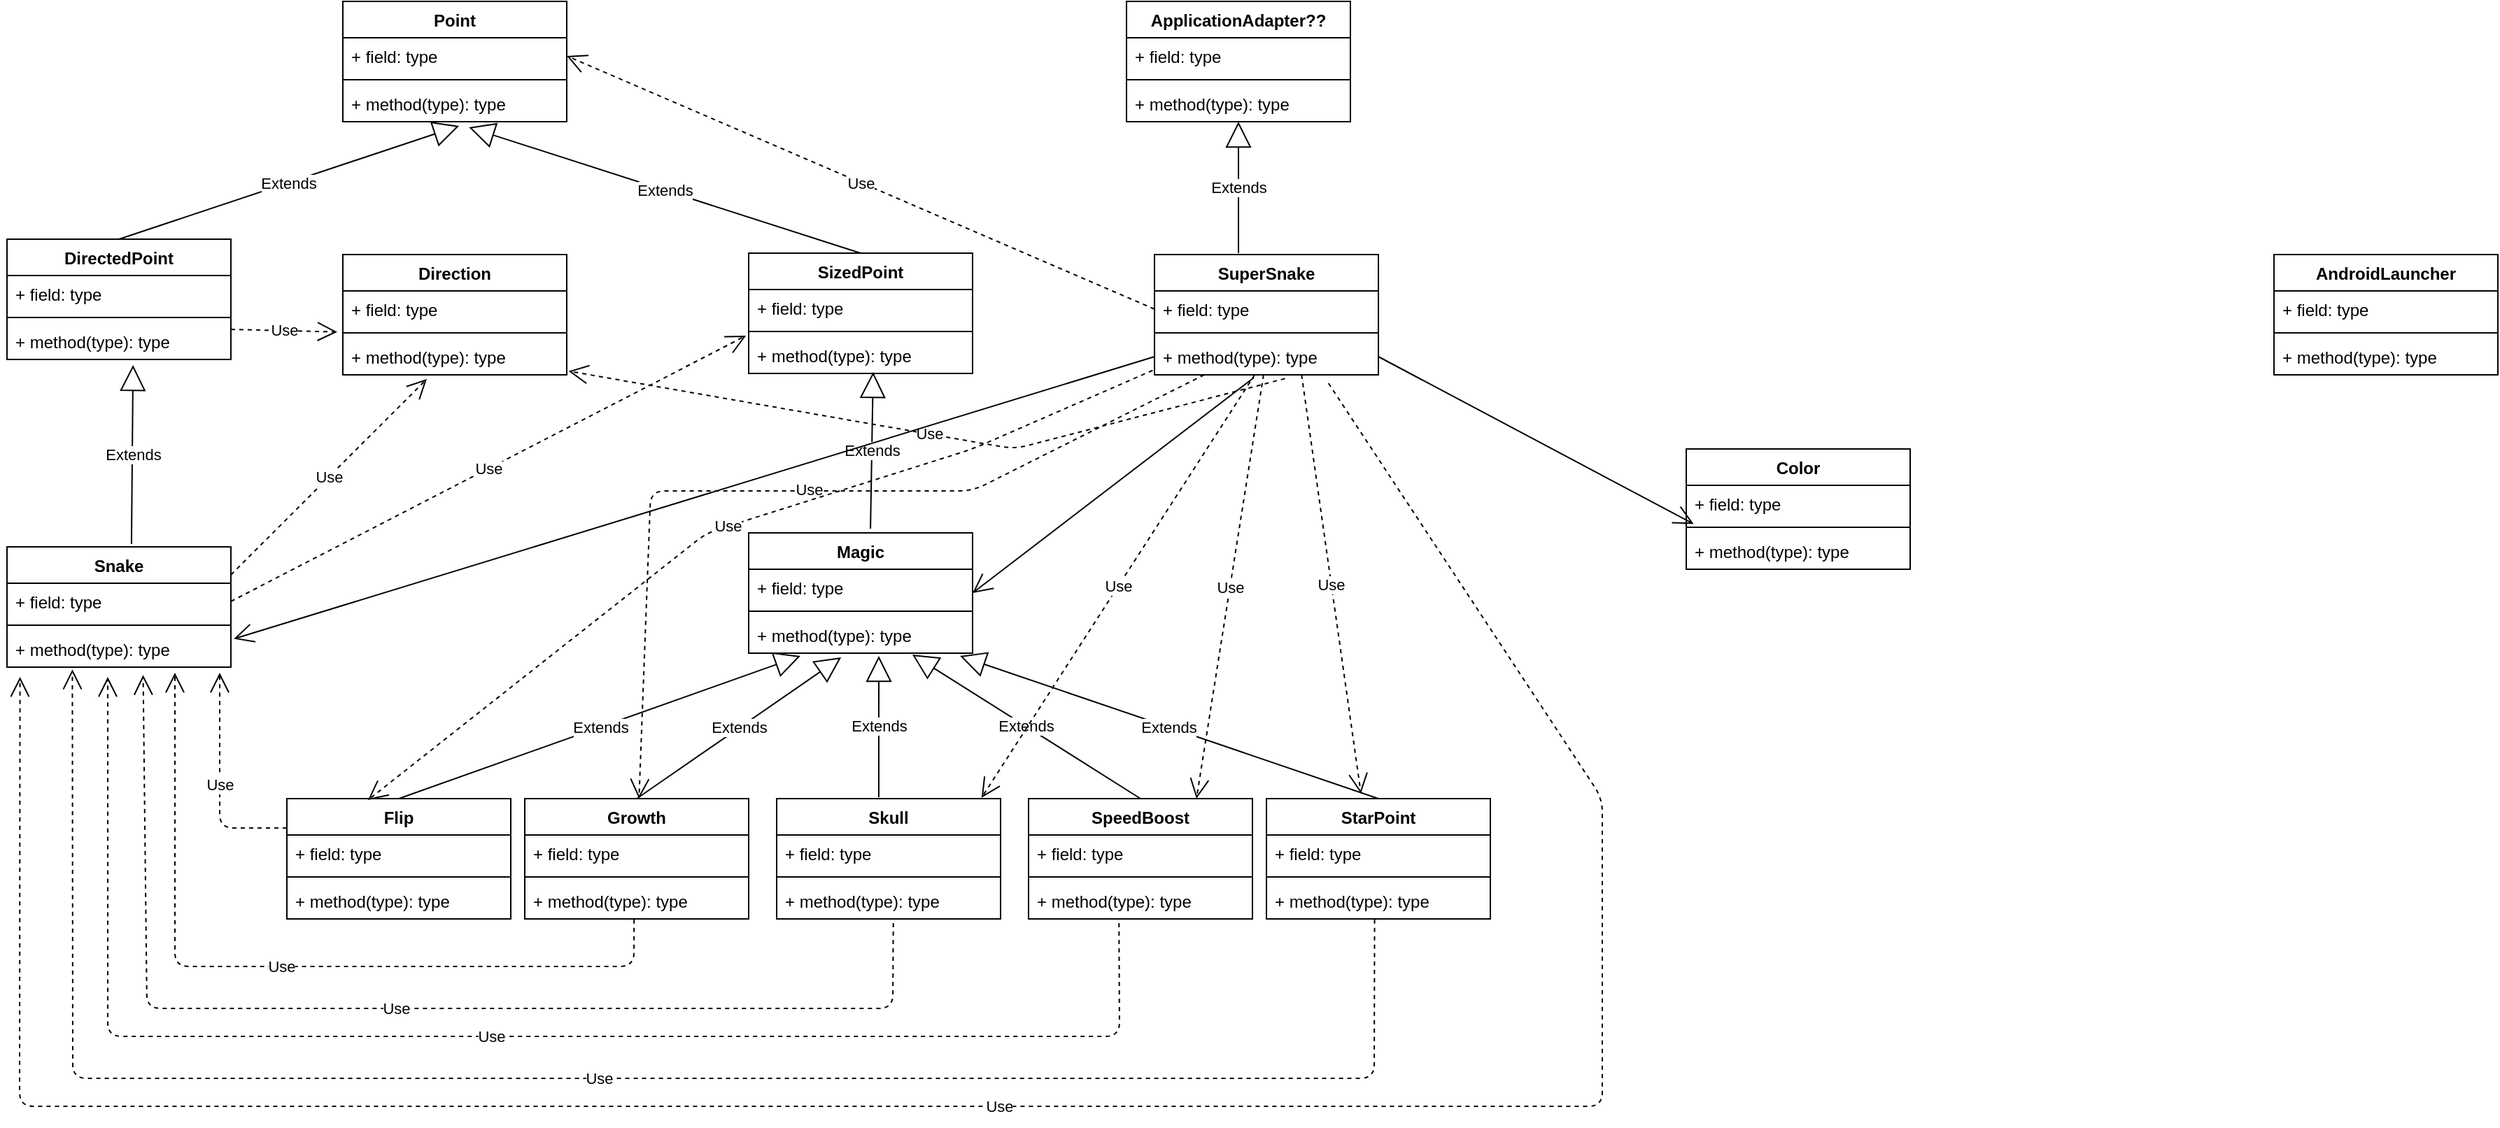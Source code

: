 <mxfile version="12.4.3" type="github" pages="1">
  <diagram id="Ouw1NrYOmLS6a2it-YPy" name="Page-1">
    <mxGraphModel dx="1038" dy="580" grid="1" gridSize="10" guides="1" tooltips="1" connect="1" arrows="1" fold="1" page="1" pageScale="1" pageWidth="2339" pageHeight="3300" math="0" shadow="0">
      <root>
        <mxCell id="0"/>
        <mxCell id="1" parent="0"/>
        <mxCell id="p4IeYtcJctRDCQET-8Qz-1" value="Point" style="swimlane;fontStyle=1;align=center;verticalAlign=top;childLayout=stackLayout;horizontal=1;startSize=26;horizontalStack=0;resizeParent=1;resizeParentMax=0;resizeLast=0;collapsible=1;marginBottom=0;" parent="1" vertex="1">
          <mxGeometry x="440" y="120" width="160" height="86" as="geometry"/>
        </mxCell>
        <mxCell id="p4IeYtcJctRDCQET-8Qz-2" value="+ field: type" style="text;strokeColor=none;fillColor=none;align=left;verticalAlign=top;spacingLeft=4;spacingRight=4;overflow=hidden;rotatable=0;points=[[0,0.5],[1,0.5]];portConstraint=eastwest;" parent="p4IeYtcJctRDCQET-8Qz-1" vertex="1">
          <mxGeometry y="26" width="160" height="26" as="geometry"/>
        </mxCell>
        <mxCell id="p4IeYtcJctRDCQET-8Qz-3" value="" style="line;strokeWidth=1;fillColor=none;align=left;verticalAlign=middle;spacingTop=-1;spacingLeft=3;spacingRight=3;rotatable=0;labelPosition=right;points=[];portConstraint=eastwest;" parent="p4IeYtcJctRDCQET-8Qz-1" vertex="1">
          <mxGeometry y="52" width="160" height="8" as="geometry"/>
        </mxCell>
        <mxCell id="p4IeYtcJctRDCQET-8Qz-4" value="+ method(type): type" style="text;strokeColor=none;fillColor=none;align=left;verticalAlign=top;spacingLeft=4;spacingRight=4;overflow=hidden;rotatable=0;points=[[0,0.5],[1,0.5]];portConstraint=eastwest;" parent="p4IeYtcJctRDCQET-8Qz-1" vertex="1">
          <mxGeometry y="60" width="160" height="26" as="geometry"/>
        </mxCell>
        <mxCell id="p4IeYtcJctRDCQET-8Qz-5" value="SizedPoint" style="swimlane;fontStyle=1;align=center;verticalAlign=top;childLayout=stackLayout;horizontal=1;startSize=26;horizontalStack=0;resizeParent=1;resizeParentMax=0;resizeLast=0;collapsible=1;marginBottom=0;" parent="1" vertex="1">
          <mxGeometry x="730" y="300" width="160" height="86" as="geometry"/>
        </mxCell>
        <mxCell id="p4IeYtcJctRDCQET-8Qz-6" value="+ field: type" style="text;strokeColor=none;fillColor=none;align=left;verticalAlign=top;spacingLeft=4;spacingRight=4;overflow=hidden;rotatable=0;points=[[0,0.5],[1,0.5]];portConstraint=eastwest;" parent="p4IeYtcJctRDCQET-8Qz-5" vertex="1">
          <mxGeometry y="26" width="160" height="26" as="geometry"/>
        </mxCell>
        <mxCell id="p4IeYtcJctRDCQET-8Qz-7" value="" style="line;strokeWidth=1;fillColor=none;align=left;verticalAlign=middle;spacingTop=-1;spacingLeft=3;spacingRight=3;rotatable=0;labelPosition=right;points=[];portConstraint=eastwest;" parent="p4IeYtcJctRDCQET-8Qz-5" vertex="1">
          <mxGeometry y="52" width="160" height="8" as="geometry"/>
        </mxCell>
        <mxCell id="p4IeYtcJctRDCQET-8Qz-8" value="+ method(type): type" style="text;strokeColor=none;fillColor=none;align=left;verticalAlign=top;spacingLeft=4;spacingRight=4;overflow=hidden;rotatable=0;points=[[0,0.5],[1,0.5]];portConstraint=eastwest;" parent="p4IeYtcJctRDCQET-8Qz-5" vertex="1">
          <mxGeometry y="60" width="160" height="26" as="geometry"/>
        </mxCell>
        <mxCell id="p4IeYtcJctRDCQET-8Qz-9" value="Snake" style="swimlane;fontStyle=1;align=center;verticalAlign=top;childLayout=stackLayout;horizontal=1;startSize=26;horizontalStack=0;resizeParent=1;resizeParentMax=0;resizeLast=0;collapsible=1;marginBottom=0;" parent="1" vertex="1">
          <mxGeometry x="200" y="510" width="160" height="86" as="geometry"/>
        </mxCell>
        <mxCell id="p4IeYtcJctRDCQET-8Qz-10" value="+ field: type" style="text;strokeColor=none;fillColor=none;align=left;verticalAlign=top;spacingLeft=4;spacingRight=4;overflow=hidden;rotatable=0;points=[[0,0.5],[1,0.5]];portConstraint=eastwest;" parent="p4IeYtcJctRDCQET-8Qz-9" vertex="1">
          <mxGeometry y="26" width="160" height="26" as="geometry"/>
        </mxCell>
        <mxCell id="p4IeYtcJctRDCQET-8Qz-11" value="" style="line;strokeWidth=1;fillColor=none;align=left;verticalAlign=middle;spacingTop=-1;spacingLeft=3;spacingRight=3;rotatable=0;labelPosition=right;points=[];portConstraint=eastwest;" parent="p4IeYtcJctRDCQET-8Qz-9" vertex="1">
          <mxGeometry y="52" width="160" height="8" as="geometry"/>
        </mxCell>
        <mxCell id="p4IeYtcJctRDCQET-8Qz-12" value="+ method(type): type" style="text;strokeColor=none;fillColor=none;align=left;verticalAlign=top;spacingLeft=4;spacingRight=4;overflow=hidden;rotatable=0;points=[[0,0.5],[1,0.5]];portConstraint=eastwest;" parent="p4IeYtcJctRDCQET-8Qz-9" vertex="1">
          <mxGeometry y="60" width="160" height="26" as="geometry"/>
        </mxCell>
        <mxCell id="p4IeYtcJctRDCQET-8Qz-13" value="DirectedPoint" style="swimlane;fontStyle=1;align=center;verticalAlign=top;childLayout=stackLayout;horizontal=1;startSize=26;horizontalStack=0;resizeParent=1;resizeParentMax=0;resizeLast=0;collapsible=1;marginBottom=0;" parent="1" vertex="1">
          <mxGeometry x="200" y="290" width="160" height="86" as="geometry"/>
        </mxCell>
        <mxCell id="p4IeYtcJctRDCQET-8Qz-14" value="+ field: type" style="text;strokeColor=none;fillColor=none;align=left;verticalAlign=top;spacingLeft=4;spacingRight=4;overflow=hidden;rotatable=0;points=[[0,0.5],[1,0.5]];portConstraint=eastwest;" parent="p4IeYtcJctRDCQET-8Qz-13" vertex="1">
          <mxGeometry y="26" width="160" height="26" as="geometry"/>
        </mxCell>
        <mxCell id="p4IeYtcJctRDCQET-8Qz-15" value="" style="line;strokeWidth=1;fillColor=none;align=left;verticalAlign=middle;spacingTop=-1;spacingLeft=3;spacingRight=3;rotatable=0;labelPosition=right;points=[];portConstraint=eastwest;" parent="p4IeYtcJctRDCQET-8Qz-13" vertex="1">
          <mxGeometry y="52" width="160" height="8" as="geometry"/>
        </mxCell>
        <mxCell id="p4IeYtcJctRDCQET-8Qz-16" value="+ method(type): type" style="text;strokeColor=none;fillColor=none;align=left;verticalAlign=top;spacingLeft=4;spacingRight=4;overflow=hidden;rotatable=0;points=[[0,0.5],[1,0.5]];portConstraint=eastwest;" parent="p4IeYtcJctRDCQET-8Qz-13" vertex="1">
          <mxGeometry y="60" width="160" height="26" as="geometry"/>
        </mxCell>
        <mxCell id="p4IeYtcJctRDCQET-8Qz-17" value="Extends" style="endArrow=block;endSize=16;endFill=0;html=1;entryX=0.519;entryY=1.115;entryDx=0;entryDy=0;entryPerimeter=0;exitX=0.5;exitY=0;exitDx=0;exitDy=0;" parent="1" source="p4IeYtcJctRDCQET-8Qz-13" target="p4IeYtcJctRDCQET-8Qz-4" edge="1">
          <mxGeometry width="160" relative="1" as="geometry">
            <mxPoint x="203" y="320" as="sourcePoint"/>
            <mxPoint x="280" y="240" as="targetPoint"/>
          </mxGeometry>
        </mxCell>
        <mxCell id="p4IeYtcJctRDCQET-8Qz-18" value="Extends" style="endArrow=block;endSize=16;endFill=0;html=1;entryX=0.563;entryY=1.154;entryDx=0;entryDy=0;entryPerimeter=0;exitX=0.5;exitY=0;exitDx=0;exitDy=0;" parent="1" source="p4IeYtcJctRDCQET-8Qz-5" target="p4IeYtcJctRDCQET-8Qz-4" edge="1">
          <mxGeometry width="160" relative="1" as="geometry">
            <mxPoint x="210" y="270" as="sourcePoint"/>
            <mxPoint x="370" y="270" as="targetPoint"/>
            <Array as="points"/>
          </mxGeometry>
        </mxCell>
        <mxCell id="p4IeYtcJctRDCQET-8Qz-19" value="Extends" style="endArrow=block;endSize=16;endFill=0;html=1;entryX=0.563;entryY=1.154;entryDx=0;entryDy=0;entryPerimeter=0;exitX=0.556;exitY=-0.023;exitDx=0;exitDy=0;exitPerimeter=0;" parent="1" source="p4IeYtcJctRDCQET-8Qz-9" target="p4IeYtcJctRDCQET-8Qz-16" edge="1">
          <mxGeometry width="160" relative="1" as="geometry">
            <mxPoint x="120" y="450" as="sourcePoint"/>
            <mxPoint x="190" y="450" as="targetPoint"/>
            <mxPoint as="offset"/>
          </mxGeometry>
        </mxCell>
        <mxCell id="p4IeYtcJctRDCQET-8Qz-20" value="Magic" style="swimlane;fontStyle=1;align=center;verticalAlign=top;childLayout=stackLayout;horizontal=1;startSize=26;horizontalStack=0;resizeParent=1;resizeParentMax=0;resizeLast=0;collapsible=1;marginBottom=0;" parent="1" vertex="1">
          <mxGeometry x="730" y="500" width="160" height="86" as="geometry"/>
        </mxCell>
        <mxCell id="p4IeYtcJctRDCQET-8Qz-21" value="+ field: type" style="text;strokeColor=none;fillColor=none;align=left;verticalAlign=top;spacingLeft=4;spacingRight=4;overflow=hidden;rotatable=0;points=[[0,0.5],[1,0.5]];portConstraint=eastwest;" parent="p4IeYtcJctRDCQET-8Qz-20" vertex="1">
          <mxGeometry y="26" width="160" height="26" as="geometry"/>
        </mxCell>
        <mxCell id="p4IeYtcJctRDCQET-8Qz-22" value="" style="line;strokeWidth=1;fillColor=none;align=left;verticalAlign=middle;spacingTop=-1;spacingLeft=3;spacingRight=3;rotatable=0;labelPosition=right;points=[];portConstraint=eastwest;" parent="p4IeYtcJctRDCQET-8Qz-20" vertex="1">
          <mxGeometry y="52" width="160" height="8" as="geometry"/>
        </mxCell>
        <mxCell id="p4IeYtcJctRDCQET-8Qz-23" value="+ method(type): type" style="text;strokeColor=none;fillColor=none;align=left;verticalAlign=top;spacingLeft=4;spacingRight=4;overflow=hidden;rotatable=0;points=[[0,0.5],[1,0.5]];portConstraint=eastwest;" parent="p4IeYtcJctRDCQET-8Qz-20" vertex="1">
          <mxGeometry y="60" width="160" height="26" as="geometry"/>
        </mxCell>
        <mxCell id="p4IeYtcJctRDCQET-8Qz-24" value="Extends" style="endArrow=block;endSize=16;endFill=0;html=1;entryX=0.556;entryY=0.962;entryDx=0;entryDy=0;entryPerimeter=0;exitX=0.544;exitY=-0.035;exitDx=0;exitDy=0;exitPerimeter=0;" parent="1" source="p4IeYtcJctRDCQET-8Qz-20" target="p4IeYtcJctRDCQET-8Qz-8" edge="1">
          <mxGeometry width="160" relative="1" as="geometry">
            <mxPoint x="250" y="460" as="sourcePoint"/>
            <mxPoint x="410" y="460" as="targetPoint"/>
          </mxGeometry>
        </mxCell>
        <mxCell id="p4IeYtcJctRDCQET-8Qz-26" value="ApplicationAdapter??" style="swimlane;fontStyle=1;align=center;verticalAlign=top;childLayout=stackLayout;horizontal=1;startSize=26;horizontalStack=0;resizeParent=1;resizeParentMax=0;resizeLast=0;collapsible=1;marginBottom=0;" parent="1" vertex="1">
          <mxGeometry x="1000" y="120" width="160" height="86" as="geometry"/>
        </mxCell>
        <mxCell id="p4IeYtcJctRDCQET-8Qz-27" value="+ field: type" style="text;strokeColor=none;fillColor=none;align=left;verticalAlign=top;spacingLeft=4;spacingRight=4;overflow=hidden;rotatable=0;points=[[0,0.5],[1,0.5]];portConstraint=eastwest;" parent="p4IeYtcJctRDCQET-8Qz-26" vertex="1">
          <mxGeometry y="26" width="160" height="26" as="geometry"/>
        </mxCell>
        <mxCell id="p4IeYtcJctRDCQET-8Qz-28" value="" style="line;strokeWidth=1;fillColor=none;align=left;verticalAlign=middle;spacingTop=-1;spacingLeft=3;spacingRight=3;rotatable=0;labelPosition=right;points=[];portConstraint=eastwest;" parent="p4IeYtcJctRDCQET-8Qz-26" vertex="1">
          <mxGeometry y="52" width="160" height="8" as="geometry"/>
        </mxCell>
        <mxCell id="p4IeYtcJctRDCQET-8Qz-29" value="+ method(type): type" style="text;strokeColor=none;fillColor=none;align=left;verticalAlign=top;spacingLeft=4;spacingRight=4;overflow=hidden;rotatable=0;points=[[0,0.5],[1,0.5]];portConstraint=eastwest;" parent="p4IeYtcJctRDCQET-8Qz-26" vertex="1">
          <mxGeometry y="60" width="160" height="26" as="geometry"/>
        </mxCell>
        <mxCell id="p4IeYtcJctRDCQET-8Qz-30" value="Flip" style="swimlane;fontStyle=1;align=center;verticalAlign=top;childLayout=stackLayout;horizontal=1;startSize=26;horizontalStack=0;resizeParent=1;resizeParentMax=0;resizeLast=0;collapsible=1;marginBottom=0;" parent="1" vertex="1">
          <mxGeometry x="400" y="690" width="160" height="86" as="geometry"/>
        </mxCell>
        <mxCell id="p4IeYtcJctRDCQET-8Qz-31" value="+ field: type" style="text;strokeColor=none;fillColor=none;align=left;verticalAlign=top;spacingLeft=4;spacingRight=4;overflow=hidden;rotatable=0;points=[[0,0.5],[1,0.5]];portConstraint=eastwest;" parent="p4IeYtcJctRDCQET-8Qz-30" vertex="1">
          <mxGeometry y="26" width="160" height="26" as="geometry"/>
        </mxCell>
        <mxCell id="p4IeYtcJctRDCQET-8Qz-32" value="" style="line;strokeWidth=1;fillColor=none;align=left;verticalAlign=middle;spacingTop=-1;spacingLeft=3;spacingRight=3;rotatable=0;labelPosition=right;points=[];portConstraint=eastwest;" parent="p4IeYtcJctRDCQET-8Qz-30" vertex="1">
          <mxGeometry y="52" width="160" height="8" as="geometry"/>
        </mxCell>
        <mxCell id="p4IeYtcJctRDCQET-8Qz-33" value="+ method(type): type" style="text;strokeColor=none;fillColor=none;align=left;verticalAlign=top;spacingLeft=4;spacingRight=4;overflow=hidden;rotatable=0;points=[[0,0.5],[1,0.5]];portConstraint=eastwest;" parent="p4IeYtcJctRDCQET-8Qz-30" vertex="1">
          <mxGeometry y="60" width="160" height="26" as="geometry"/>
        </mxCell>
        <mxCell id="p4IeYtcJctRDCQET-8Qz-34" value="Growth" style="swimlane;fontStyle=1;align=center;verticalAlign=top;childLayout=stackLayout;horizontal=1;startSize=26;horizontalStack=0;resizeParent=1;resizeParentMax=0;resizeLast=0;collapsible=1;marginBottom=0;" parent="1" vertex="1">
          <mxGeometry x="570" y="690" width="160" height="86" as="geometry"/>
        </mxCell>
        <mxCell id="p4IeYtcJctRDCQET-8Qz-35" value="+ field: type" style="text;strokeColor=none;fillColor=none;align=left;verticalAlign=top;spacingLeft=4;spacingRight=4;overflow=hidden;rotatable=0;points=[[0,0.5],[1,0.5]];portConstraint=eastwest;" parent="p4IeYtcJctRDCQET-8Qz-34" vertex="1">
          <mxGeometry y="26" width="160" height="26" as="geometry"/>
        </mxCell>
        <mxCell id="p4IeYtcJctRDCQET-8Qz-36" value="" style="line;strokeWidth=1;fillColor=none;align=left;verticalAlign=middle;spacingTop=-1;spacingLeft=3;spacingRight=3;rotatable=0;labelPosition=right;points=[];portConstraint=eastwest;" parent="p4IeYtcJctRDCQET-8Qz-34" vertex="1">
          <mxGeometry y="52" width="160" height="8" as="geometry"/>
        </mxCell>
        <mxCell id="p4IeYtcJctRDCQET-8Qz-37" value="+ method(type): type" style="text;strokeColor=none;fillColor=none;align=left;verticalAlign=top;spacingLeft=4;spacingRight=4;overflow=hidden;rotatable=0;points=[[0,0.5],[1,0.5]];portConstraint=eastwest;" parent="p4IeYtcJctRDCQET-8Qz-34" vertex="1">
          <mxGeometry y="60" width="160" height="26" as="geometry"/>
        </mxCell>
        <mxCell id="p4IeYtcJctRDCQET-8Qz-38" value="Skull" style="swimlane;fontStyle=1;align=center;verticalAlign=top;childLayout=stackLayout;horizontal=1;startSize=26;horizontalStack=0;resizeParent=1;resizeParentMax=0;resizeLast=0;collapsible=1;marginBottom=0;" parent="1" vertex="1">
          <mxGeometry x="750" y="690" width="160" height="86" as="geometry"/>
        </mxCell>
        <mxCell id="p4IeYtcJctRDCQET-8Qz-39" value="+ field: type" style="text;strokeColor=none;fillColor=none;align=left;verticalAlign=top;spacingLeft=4;spacingRight=4;overflow=hidden;rotatable=0;points=[[0,0.5],[1,0.5]];portConstraint=eastwest;" parent="p4IeYtcJctRDCQET-8Qz-38" vertex="1">
          <mxGeometry y="26" width="160" height="26" as="geometry"/>
        </mxCell>
        <mxCell id="p4IeYtcJctRDCQET-8Qz-40" value="" style="line;strokeWidth=1;fillColor=none;align=left;verticalAlign=middle;spacingTop=-1;spacingLeft=3;spacingRight=3;rotatable=0;labelPosition=right;points=[];portConstraint=eastwest;" parent="p4IeYtcJctRDCQET-8Qz-38" vertex="1">
          <mxGeometry y="52" width="160" height="8" as="geometry"/>
        </mxCell>
        <mxCell id="p4IeYtcJctRDCQET-8Qz-41" value="+ method(type): type" style="text;strokeColor=none;fillColor=none;align=left;verticalAlign=top;spacingLeft=4;spacingRight=4;overflow=hidden;rotatable=0;points=[[0,0.5],[1,0.5]];portConstraint=eastwest;" parent="p4IeYtcJctRDCQET-8Qz-38" vertex="1">
          <mxGeometry y="60" width="160" height="26" as="geometry"/>
        </mxCell>
        <mxCell id="p4IeYtcJctRDCQET-8Qz-42" value="SpeedBoost" style="swimlane;fontStyle=1;align=center;verticalAlign=top;childLayout=stackLayout;horizontal=1;startSize=26;horizontalStack=0;resizeParent=1;resizeParentMax=0;resizeLast=0;collapsible=1;marginBottom=0;" parent="1" vertex="1">
          <mxGeometry x="930" y="690" width="160" height="86" as="geometry"/>
        </mxCell>
        <mxCell id="p4IeYtcJctRDCQET-8Qz-43" value="+ field: type" style="text;strokeColor=none;fillColor=none;align=left;verticalAlign=top;spacingLeft=4;spacingRight=4;overflow=hidden;rotatable=0;points=[[0,0.5],[1,0.5]];portConstraint=eastwest;" parent="p4IeYtcJctRDCQET-8Qz-42" vertex="1">
          <mxGeometry y="26" width="160" height="26" as="geometry"/>
        </mxCell>
        <mxCell id="p4IeYtcJctRDCQET-8Qz-44" value="" style="line;strokeWidth=1;fillColor=none;align=left;verticalAlign=middle;spacingTop=-1;spacingLeft=3;spacingRight=3;rotatable=0;labelPosition=right;points=[];portConstraint=eastwest;" parent="p4IeYtcJctRDCQET-8Qz-42" vertex="1">
          <mxGeometry y="52" width="160" height="8" as="geometry"/>
        </mxCell>
        <mxCell id="p4IeYtcJctRDCQET-8Qz-45" value="+ method(type): type" style="text;strokeColor=none;fillColor=none;align=left;verticalAlign=top;spacingLeft=4;spacingRight=4;overflow=hidden;rotatable=0;points=[[0,0.5],[1,0.5]];portConstraint=eastwest;" parent="p4IeYtcJctRDCQET-8Qz-42" vertex="1">
          <mxGeometry y="60" width="160" height="26" as="geometry"/>
        </mxCell>
        <mxCell id="p4IeYtcJctRDCQET-8Qz-46" value="StarPoint" style="swimlane;fontStyle=1;align=center;verticalAlign=top;childLayout=stackLayout;horizontal=1;startSize=26;horizontalStack=0;resizeParent=1;resizeParentMax=0;resizeLast=0;collapsible=1;marginBottom=0;" parent="1" vertex="1">
          <mxGeometry x="1100" y="690" width="160" height="86" as="geometry"/>
        </mxCell>
        <mxCell id="p4IeYtcJctRDCQET-8Qz-47" value="+ field: type" style="text;strokeColor=none;fillColor=none;align=left;verticalAlign=top;spacingLeft=4;spacingRight=4;overflow=hidden;rotatable=0;points=[[0,0.5],[1,0.5]];portConstraint=eastwest;" parent="p4IeYtcJctRDCQET-8Qz-46" vertex="1">
          <mxGeometry y="26" width="160" height="26" as="geometry"/>
        </mxCell>
        <mxCell id="p4IeYtcJctRDCQET-8Qz-48" value="" style="line;strokeWidth=1;fillColor=none;align=left;verticalAlign=middle;spacingTop=-1;spacingLeft=3;spacingRight=3;rotatable=0;labelPosition=right;points=[];portConstraint=eastwest;" parent="p4IeYtcJctRDCQET-8Qz-46" vertex="1">
          <mxGeometry y="52" width="160" height="8" as="geometry"/>
        </mxCell>
        <mxCell id="p4IeYtcJctRDCQET-8Qz-49" value="+ method(type): type" style="text;strokeColor=none;fillColor=none;align=left;verticalAlign=top;spacingLeft=4;spacingRight=4;overflow=hidden;rotatable=0;points=[[0,0.5],[1,0.5]];portConstraint=eastwest;" parent="p4IeYtcJctRDCQET-8Qz-46" vertex="1">
          <mxGeometry y="60" width="160" height="26" as="geometry"/>
        </mxCell>
        <mxCell id="p4IeYtcJctRDCQET-8Qz-50" value="Extends" style="endArrow=block;endSize=16;endFill=0;html=1;entryX=0.231;entryY=1.077;entryDx=0;entryDy=0;entryPerimeter=0;exitX=0.5;exitY=0;exitDx=0;exitDy=0;" parent="1" source="p4IeYtcJctRDCQET-8Qz-30" target="p4IeYtcJctRDCQET-8Qz-23" edge="1">
          <mxGeometry width="160" relative="1" as="geometry">
            <mxPoint x="470" y="630" as="sourcePoint"/>
            <mxPoint x="630" y="630" as="targetPoint"/>
          </mxGeometry>
        </mxCell>
        <mxCell id="p4IeYtcJctRDCQET-8Qz-51" value="Extends" style="endArrow=block;endSize=16;endFill=0;html=1;entryX=0.413;entryY=1.115;entryDx=0;entryDy=0;entryPerimeter=0;exitX=0.5;exitY=0;exitDx=0;exitDy=0;" parent="1" source="p4IeYtcJctRDCQET-8Qz-34" target="p4IeYtcJctRDCQET-8Qz-23" edge="1">
          <mxGeometry width="160" relative="1" as="geometry">
            <mxPoint x="650" y="650" as="sourcePoint"/>
            <mxPoint x="810" y="650" as="targetPoint"/>
          </mxGeometry>
        </mxCell>
        <mxCell id="p4IeYtcJctRDCQET-8Qz-52" value="Extends" style="endArrow=block;endSize=16;endFill=0;html=1;exitX=0.456;exitY=-0.012;exitDx=0;exitDy=0;exitPerimeter=0;" parent="1" source="p4IeYtcJctRDCQET-8Qz-38" edge="1">
          <mxGeometry width="160" relative="1" as="geometry">
            <mxPoint x="730" y="640" as="sourcePoint"/>
            <mxPoint x="823" y="588" as="targetPoint"/>
            <Array as="points"/>
          </mxGeometry>
        </mxCell>
        <mxCell id="p4IeYtcJctRDCQET-8Qz-53" value="Extends" style="endArrow=block;endSize=16;endFill=0;html=1;entryX=0.731;entryY=1.038;entryDx=0;entryDy=0;entryPerimeter=0;exitX=0.5;exitY=0;exitDx=0;exitDy=0;" parent="1" source="p4IeYtcJctRDCQET-8Qz-42" target="p4IeYtcJctRDCQET-8Qz-23" edge="1">
          <mxGeometry width="160" relative="1" as="geometry">
            <mxPoint x="910" y="640" as="sourcePoint"/>
            <mxPoint x="840" y="590" as="targetPoint"/>
          </mxGeometry>
        </mxCell>
        <mxCell id="p4IeYtcJctRDCQET-8Qz-54" value="Extends" style="endArrow=block;endSize=16;endFill=0;html=1;entryX=0.944;entryY=1.077;entryDx=0;entryDy=0;entryPerimeter=0;exitX=0.5;exitY=0;exitDx=0;exitDy=0;" parent="1" source="p4IeYtcJctRDCQET-8Qz-46" target="p4IeYtcJctRDCQET-8Qz-23" edge="1">
          <mxGeometry width="160" relative="1" as="geometry">
            <mxPoint x="1010" y="640" as="sourcePoint"/>
            <mxPoint x="1170" y="640" as="targetPoint"/>
          </mxGeometry>
        </mxCell>
        <mxCell id="p4IeYtcJctRDCQET-8Qz-55" value="SuperSnake" style="swimlane;fontStyle=1;align=center;verticalAlign=top;childLayout=stackLayout;horizontal=1;startSize=26;horizontalStack=0;resizeParent=1;resizeParentMax=0;resizeLast=0;collapsible=1;marginBottom=0;" parent="1" vertex="1">
          <mxGeometry x="1020" y="301" width="160" height="86" as="geometry"/>
        </mxCell>
        <mxCell id="p4IeYtcJctRDCQET-8Qz-56" value="+ field: type" style="text;strokeColor=none;fillColor=none;align=left;verticalAlign=top;spacingLeft=4;spacingRight=4;overflow=hidden;rotatable=0;points=[[0,0.5],[1,0.5]];portConstraint=eastwest;" parent="p4IeYtcJctRDCQET-8Qz-55" vertex="1">
          <mxGeometry y="26" width="160" height="26" as="geometry"/>
        </mxCell>
        <mxCell id="p4IeYtcJctRDCQET-8Qz-57" value="" style="line;strokeWidth=1;fillColor=none;align=left;verticalAlign=middle;spacingTop=-1;spacingLeft=3;spacingRight=3;rotatable=0;labelPosition=right;points=[];portConstraint=eastwest;" parent="p4IeYtcJctRDCQET-8Qz-55" vertex="1">
          <mxGeometry y="52" width="160" height="8" as="geometry"/>
        </mxCell>
        <mxCell id="p4IeYtcJctRDCQET-8Qz-58" value="+ method(type): type" style="text;strokeColor=none;fillColor=none;align=left;verticalAlign=top;spacingLeft=4;spacingRight=4;overflow=hidden;rotatable=0;points=[[0,0.5],[1,0.5]];portConstraint=eastwest;" parent="p4IeYtcJctRDCQET-8Qz-55" vertex="1">
          <mxGeometry y="60" width="160" height="26" as="geometry"/>
        </mxCell>
        <mxCell id="p4IeYtcJctRDCQET-8Qz-59" value="Extends" style="endArrow=block;endSize=16;endFill=0;html=1;entryX=0.5;entryY=1;entryDx=0;entryDy=0;exitX=0.375;exitY=-0.012;exitDx=0;exitDy=0;exitPerimeter=0;" parent="1" source="p4IeYtcJctRDCQET-8Qz-55" target="p4IeYtcJctRDCQET-8Qz-26" edge="1">
          <mxGeometry width="160" relative="1" as="geometry">
            <mxPoint x="1000" y="260" as="sourcePoint"/>
            <mxPoint x="1160" y="260" as="targetPoint"/>
          </mxGeometry>
        </mxCell>
        <mxCell id="p4IeYtcJctRDCQET-8Qz-60" value="" style="endArrow=open;endFill=1;endSize=12;html=1;exitX=0.444;exitY=1.077;exitDx=0;exitDy=0;exitPerimeter=0;entryX=1;entryY=0.5;entryDx=0;entryDy=0;" parent="1" source="p4IeYtcJctRDCQET-8Qz-58" target="p4IeYtcJctRDCQET-8Qz-20" edge="1">
          <mxGeometry width="160" relative="1" as="geometry">
            <mxPoint x="1040" y="430" as="sourcePoint"/>
            <mxPoint x="1200" y="430" as="targetPoint"/>
          </mxGeometry>
        </mxCell>
        <mxCell id="p4IeYtcJctRDCQET-8Qz-61" value="Use" style="endArrow=open;endSize=12;dashed=1;html=1;exitX=0.777;exitY=1.231;exitDx=0;exitDy=0;exitPerimeter=0;entryX=0.058;entryY=1.269;entryDx=0;entryDy=0;entryPerimeter=0;" parent="1" source="p4IeYtcJctRDCQET-8Qz-58" target="p4IeYtcJctRDCQET-8Qz-12" edge="1">
          <mxGeometry width="160" relative="1" as="geometry">
            <mxPoint x="300" y="950" as="sourcePoint"/>
            <mxPoint x="120" y="940" as="targetPoint"/>
            <Array as="points">
              <mxPoint x="1340" y="690"/>
              <mxPoint x="1340" y="910"/>
              <mxPoint x="209" y="910"/>
            </Array>
          </mxGeometry>
        </mxCell>
        <mxCell id="p4IeYtcJctRDCQET-8Qz-62" value="Use" style="endArrow=open;endSize=12;dashed=1;html=1;entryX=1;entryY=0.5;entryDx=0;entryDy=0;exitX=0;exitY=0.5;exitDx=0;exitDy=0;" parent="1" source="p4IeYtcJctRDCQET-8Qz-56" target="p4IeYtcJctRDCQET-8Qz-2" edge="1">
          <mxGeometry width="160" relative="1" as="geometry">
            <mxPoint x="730" y="200" as="sourcePoint"/>
            <mxPoint x="890" y="200" as="targetPoint"/>
          </mxGeometry>
        </mxCell>
        <mxCell id="p4IeYtcJctRDCQET-8Qz-63" value="Direction" style="swimlane;fontStyle=1;align=center;verticalAlign=top;childLayout=stackLayout;horizontal=1;startSize=26;horizontalStack=0;resizeParent=1;resizeParentMax=0;resizeLast=0;collapsible=1;marginBottom=0;" parent="1" vertex="1">
          <mxGeometry x="440" y="301" width="160" height="86" as="geometry"/>
        </mxCell>
        <mxCell id="p4IeYtcJctRDCQET-8Qz-64" value="+ field: type" style="text;strokeColor=none;fillColor=none;align=left;verticalAlign=top;spacingLeft=4;spacingRight=4;overflow=hidden;rotatable=0;points=[[0,0.5],[1,0.5]];portConstraint=eastwest;" parent="p4IeYtcJctRDCQET-8Qz-63" vertex="1">
          <mxGeometry y="26" width="160" height="26" as="geometry"/>
        </mxCell>
        <mxCell id="p4IeYtcJctRDCQET-8Qz-65" value="" style="line;strokeWidth=1;fillColor=none;align=left;verticalAlign=middle;spacingTop=-1;spacingLeft=3;spacingRight=3;rotatable=0;labelPosition=right;points=[];portConstraint=eastwest;" parent="p4IeYtcJctRDCQET-8Qz-63" vertex="1">
          <mxGeometry y="52" width="160" height="8" as="geometry"/>
        </mxCell>
        <mxCell id="p4IeYtcJctRDCQET-8Qz-66" value="+ method(type): type" style="text;strokeColor=none;fillColor=none;align=left;verticalAlign=top;spacingLeft=4;spacingRight=4;overflow=hidden;rotatable=0;points=[[0,0.5],[1,0.5]];portConstraint=eastwest;" parent="p4IeYtcJctRDCQET-8Qz-63" vertex="1">
          <mxGeometry y="60" width="160" height="26" as="geometry"/>
        </mxCell>
        <mxCell id="p4IeYtcJctRDCQET-8Qz-67" value="Color" style="swimlane;fontStyle=1;align=center;verticalAlign=top;childLayout=stackLayout;horizontal=1;startSize=26;horizontalStack=0;resizeParent=1;resizeParentMax=0;resizeLast=0;collapsible=1;marginBottom=0;" parent="1" vertex="1">
          <mxGeometry x="1400" y="440" width="160" height="86" as="geometry"/>
        </mxCell>
        <mxCell id="p4IeYtcJctRDCQET-8Qz-68" value="+ field: type" style="text;strokeColor=none;fillColor=none;align=left;verticalAlign=top;spacingLeft=4;spacingRight=4;overflow=hidden;rotatable=0;points=[[0,0.5],[1,0.5]];portConstraint=eastwest;" parent="p4IeYtcJctRDCQET-8Qz-67" vertex="1">
          <mxGeometry y="26" width="160" height="26" as="geometry"/>
        </mxCell>
        <mxCell id="p4IeYtcJctRDCQET-8Qz-69" value="" style="line;strokeWidth=1;fillColor=none;align=left;verticalAlign=middle;spacingTop=-1;spacingLeft=3;spacingRight=3;rotatable=0;labelPosition=right;points=[];portConstraint=eastwest;" parent="p4IeYtcJctRDCQET-8Qz-67" vertex="1">
          <mxGeometry y="52" width="160" height="8" as="geometry"/>
        </mxCell>
        <mxCell id="p4IeYtcJctRDCQET-8Qz-70" value="+ method(type): type" style="text;strokeColor=none;fillColor=none;align=left;verticalAlign=top;spacingLeft=4;spacingRight=4;overflow=hidden;rotatable=0;points=[[0,0.5],[1,0.5]];portConstraint=eastwest;" parent="p4IeYtcJctRDCQET-8Qz-67" vertex="1">
          <mxGeometry y="60" width="160" height="26" as="geometry"/>
        </mxCell>
        <mxCell id="p4IeYtcJctRDCQET-8Qz-74" value="AndroidLauncher" style="swimlane;fontStyle=1;align=center;verticalAlign=top;childLayout=stackLayout;horizontal=1;startSize=26;horizontalStack=0;resizeParent=1;resizeParentMax=0;resizeLast=0;collapsible=1;marginBottom=0;" parent="1" vertex="1">
          <mxGeometry x="1820" y="301" width="160" height="86" as="geometry"/>
        </mxCell>
        <mxCell id="p4IeYtcJctRDCQET-8Qz-75" value="+ field: type" style="text;strokeColor=none;fillColor=none;align=left;verticalAlign=top;spacingLeft=4;spacingRight=4;overflow=hidden;rotatable=0;points=[[0,0.5],[1,0.5]];portConstraint=eastwest;" parent="p4IeYtcJctRDCQET-8Qz-74" vertex="1">
          <mxGeometry y="26" width="160" height="26" as="geometry"/>
        </mxCell>
        <mxCell id="p4IeYtcJctRDCQET-8Qz-76" value="" style="line;strokeWidth=1;fillColor=none;align=left;verticalAlign=middle;spacingTop=-1;spacingLeft=3;spacingRight=3;rotatable=0;labelPosition=right;points=[];portConstraint=eastwest;" parent="p4IeYtcJctRDCQET-8Qz-74" vertex="1">
          <mxGeometry y="52" width="160" height="8" as="geometry"/>
        </mxCell>
        <mxCell id="p4IeYtcJctRDCQET-8Qz-77" value="+ method(type): type" style="text;strokeColor=none;fillColor=none;align=left;verticalAlign=top;spacingLeft=4;spacingRight=4;overflow=hidden;rotatable=0;points=[[0,0.5],[1,0.5]];portConstraint=eastwest;" parent="p4IeYtcJctRDCQET-8Qz-74" vertex="1">
          <mxGeometry y="60" width="160" height="26" as="geometry"/>
        </mxCell>
        <mxCell id="p4IeYtcJctRDCQET-8Qz-78" value="Use" style="endArrow=open;endSize=12;dashed=1;html=1;entryX=1.008;entryY=0.897;entryDx=0;entryDy=0;entryPerimeter=0;exitX=0.583;exitY=1.103;exitDx=0;exitDy=0;exitPerimeter=0;" parent="1" source="p4IeYtcJctRDCQET-8Qz-58" target="p4IeYtcJctRDCQET-8Qz-66" edge="1">
          <mxGeometry width="160" relative="1" as="geometry">
            <mxPoint x="1170" y="343.33" as="sourcePoint"/>
            <mxPoint x="1330" y="343.33" as="targetPoint"/>
            <Array as="points">
              <mxPoint x="920" y="440"/>
            </Array>
          </mxGeometry>
        </mxCell>
        <mxCell id="p4IeYtcJctRDCQET-8Qz-79" value="" style="endArrow=open;endFill=1;endSize=12;html=1;exitX=1;exitY=0.5;exitDx=0;exitDy=0;entryX=0.033;entryY=0.208;entryDx=0;entryDy=0;entryPerimeter=0;" parent="1" source="p4IeYtcJctRDCQET-8Qz-58" target="p4IeYtcJctRDCQET-8Qz-69" edge="1">
          <mxGeometry width="160" relative="1" as="geometry">
            <mxPoint x="1250" y="430" as="sourcePoint"/>
            <mxPoint x="1460" y="500" as="targetPoint"/>
          </mxGeometry>
        </mxCell>
        <mxCell id="p4IeYtcJctRDCQET-8Qz-80" value="Use" style="endArrow=open;endSize=12;dashed=1;html=1;exitX=1;exitY=0.75;exitDx=0;exitDy=0;entryX=-0.025;entryY=-0.179;entryDx=0;entryDy=0;entryPerimeter=0;" parent="1" source="p4IeYtcJctRDCQET-8Qz-13" target="p4IeYtcJctRDCQET-8Qz-66" edge="1">
          <mxGeometry width="160" relative="1" as="geometry">
            <mxPoint x="330" y="420" as="sourcePoint"/>
            <mxPoint x="490" y="420" as="targetPoint"/>
          </mxGeometry>
        </mxCell>
        <mxCell id="p4IeYtcJctRDCQET-8Qz-81" value="Use" style="endArrow=open;endSize=12;dashed=1;html=1;entryX=0.375;entryY=1.115;entryDx=0;entryDy=0;entryPerimeter=0;" parent="1" target="p4IeYtcJctRDCQET-8Qz-66" edge="1">
          <mxGeometry width="160" relative="1" as="geometry">
            <mxPoint x="360" y="530" as="sourcePoint"/>
            <mxPoint x="520" y="530" as="targetPoint"/>
          </mxGeometry>
        </mxCell>
        <mxCell id="p4IeYtcJctRDCQET-8Qz-82" value="Use" style="endArrow=open;endSize=12;dashed=1;html=1;exitX=1;exitY=0.5;exitDx=0;exitDy=0;entryX=-0.012;entryY=-0.038;entryDx=0;entryDy=0;entryPerimeter=0;" parent="1" source="p4IeYtcJctRDCQET-8Qz-10" target="p4IeYtcJctRDCQET-8Qz-8" edge="1">
          <mxGeometry width="160" relative="1" as="geometry">
            <mxPoint x="390" y="552.33" as="sourcePoint"/>
            <mxPoint x="550" y="552.33" as="targetPoint"/>
          </mxGeometry>
        </mxCell>
        <mxCell id="p4IeYtcJctRDCQET-8Qz-83" value="Use" style="endArrow=open;endSize=12;dashed=1;html=1;exitX=0;exitY=-0.192;exitDx=0;exitDy=0;exitPerimeter=0;" parent="1" source="p4IeYtcJctRDCQET-8Qz-31" edge="1">
          <mxGeometry width="160" relative="1" as="geometry">
            <mxPoint x="390" y="930" as="sourcePoint"/>
            <mxPoint x="352" y="600" as="targetPoint"/>
            <Array as="points">
              <mxPoint x="352" y="711"/>
            </Array>
          </mxGeometry>
        </mxCell>
        <mxCell id="p4IeYtcJctRDCQET-8Qz-84" value="Use" style="endArrow=open;endSize=12;dashed=1;html=1;exitX=0.488;exitY=1.013;exitDx=0;exitDy=0;exitPerimeter=0;entryX=0.75;entryY=1.154;entryDx=0;entryDy=0;entryPerimeter=0;" parent="1" source="p4IeYtcJctRDCQET-8Qz-37" target="p4IeYtcJctRDCQET-8Qz-12" edge="1">
          <mxGeometry width="160" relative="1" as="geometry">
            <mxPoint x="560" y="830" as="sourcePoint"/>
            <mxPoint x="310" y="590" as="targetPoint"/>
            <Array as="points">
              <mxPoint x="648" y="810"/>
              <mxPoint x="320" y="810"/>
            </Array>
          </mxGeometry>
        </mxCell>
        <mxCell id="p4IeYtcJctRDCQET-8Qz-85" value="Use" style="endArrow=open;endSize=12;dashed=1;html=1;exitX=0.521;exitY=1.115;exitDx=0;exitDy=0;exitPerimeter=0;entryX=0.608;entryY=1.218;entryDx=0;entryDy=0;entryPerimeter=0;" parent="1" source="p4IeYtcJctRDCQET-8Qz-41" target="p4IeYtcJctRDCQET-8Qz-12" edge="1">
          <mxGeometry width="160" relative="1" as="geometry">
            <mxPoint x="750" y="840" as="sourcePoint"/>
            <mxPoint x="230" y="880" as="targetPoint"/>
            <Array as="points">
              <mxPoint x="833" y="840"/>
              <mxPoint x="300" y="840"/>
            </Array>
          </mxGeometry>
        </mxCell>
        <mxCell id="p4IeYtcJctRDCQET-8Qz-86" value="Use" style="endArrow=open;endSize=12;dashed=1;html=1;exitX=0.404;exitY=1.115;exitDx=0;exitDy=0;exitPerimeter=0;entryX=0.45;entryY=1.269;entryDx=0;entryDy=0;entryPerimeter=0;" parent="1" source="p4IeYtcJctRDCQET-8Qz-45" target="p4IeYtcJctRDCQET-8Qz-12" edge="1">
          <mxGeometry width="160" relative="1" as="geometry">
            <mxPoint x="890" y="830" as="sourcePoint"/>
            <mxPoint x="170" y="600" as="targetPoint"/>
            <Array as="points">
              <mxPoint x="995" y="860"/>
              <mxPoint x="272" y="860"/>
            </Array>
          </mxGeometry>
        </mxCell>
        <mxCell id="p4IeYtcJctRDCQET-8Qz-87" value="Use" style="endArrow=open;endSize=12;dashed=1;html=1;exitX=0.483;exitY=1.013;exitDx=0;exitDy=0;exitPerimeter=0;entryX=0.292;entryY=1.064;entryDx=0;entryDy=0;entryPerimeter=0;" parent="1" source="p4IeYtcJctRDCQET-8Qz-49" target="p4IeYtcJctRDCQET-8Qz-12" edge="1">
          <mxGeometry width="160" relative="1" as="geometry">
            <mxPoint x="1110" y="910" as="sourcePoint"/>
            <mxPoint x="140" y="870" as="targetPoint"/>
            <Array as="points">
              <mxPoint x="1177" y="890"/>
              <mxPoint x="247" y="890"/>
            </Array>
          </mxGeometry>
        </mxCell>
        <mxCell id="hMWj5-LRnxFb6at6n1zO-1" value="Use" style="endArrow=open;endSize=12;dashed=1;html=1;exitX=0.657;exitY=1;exitDx=0;exitDy=0;exitPerimeter=0;entryX=0.422;entryY=-0.044;entryDx=0;entryDy=0;entryPerimeter=0;" edge="1" parent="1" source="p4IeYtcJctRDCQET-8Qz-58" target="p4IeYtcJctRDCQET-8Qz-46">
          <mxGeometry width="160" relative="1" as="geometry">
            <mxPoint x="1010" y="480" as="sourcePoint"/>
            <mxPoint x="1170" y="490" as="targetPoint"/>
          </mxGeometry>
        </mxCell>
        <mxCell id="hMWj5-LRnxFb6at6n1zO-2" value="Use" style="endArrow=open;endSize=12;dashed=1;html=1;entryX=0.75;entryY=0;entryDx=0;entryDy=0;" edge="1" parent="1" source="p4IeYtcJctRDCQET-8Qz-58" target="p4IeYtcJctRDCQET-8Qz-42">
          <mxGeometry width="160" relative="1" as="geometry">
            <mxPoint x="950" y="570" as="sourcePoint"/>
            <mxPoint x="1110" y="570" as="targetPoint"/>
          </mxGeometry>
        </mxCell>
        <mxCell id="hMWj5-LRnxFb6at6n1zO-3" value="Use" style="endArrow=open;endSize=12;dashed=1;html=1;entryX=0.915;entryY=-0.007;entryDx=0;entryDy=0;entryPerimeter=0;" edge="1" parent="1" source="p4IeYtcJctRDCQET-8Qz-58" target="p4IeYtcJctRDCQET-8Qz-38">
          <mxGeometry width="160" relative="1" as="geometry">
            <mxPoint x="900" y="570" as="sourcePoint"/>
            <mxPoint x="1060" y="570" as="targetPoint"/>
          </mxGeometry>
        </mxCell>
        <mxCell id="hMWj5-LRnxFb6at6n1zO-4" value="Use" style="endArrow=open;endSize=12;dashed=1;html=1;exitX=0.222;exitY=1;exitDx=0;exitDy=0;exitPerimeter=0;" edge="1" parent="1" source="p4IeYtcJctRDCQET-8Qz-58" target="p4IeYtcJctRDCQET-8Qz-34">
          <mxGeometry x="-0.05" y="-1" width="160" relative="1" as="geometry">
            <mxPoint x="910" y="542.5" as="sourcePoint"/>
            <mxPoint x="1070" y="542.5" as="targetPoint"/>
            <Array as="points">
              <mxPoint x="890" y="470"/>
              <mxPoint x="660" y="470"/>
            </Array>
            <mxPoint as="offset"/>
          </mxGeometry>
        </mxCell>
        <mxCell id="hMWj5-LRnxFb6at6n1zO-7" value="Use" style="endArrow=open;endSize=12;dashed=1;html=1;exitX=-0.008;exitY=0.877;exitDx=0;exitDy=0;exitPerimeter=0;entryX=0.362;entryY=0.012;entryDx=0;entryDy=0;entryPerimeter=0;" edge="1" parent="1" source="p4IeYtcJctRDCQET-8Qz-58" target="p4IeYtcJctRDCQET-8Qz-30">
          <mxGeometry width="160" relative="1" as="geometry">
            <mxPoint x="840" y="400" as="sourcePoint"/>
            <mxPoint x="600" y="450" as="targetPoint"/>
            <Array as="points">
              <mxPoint x="890" y="440"/>
              <mxPoint x="700" y="500"/>
            </Array>
          </mxGeometry>
        </mxCell>
        <mxCell id="hMWj5-LRnxFb6at6n1zO-8" value="" style="endArrow=open;endFill=1;endSize=12;html=1;exitX=0;exitY=0.5;exitDx=0;exitDy=0;entryX=1.013;entryY=0.223;entryDx=0;entryDy=0;entryPerimeter=0;" edge="1" parent="1" source="p4IeYtcJctRDCQET-8Qz-58" target="p4IeYtcJctRDCQET-8Qz-12">
          <mxGeometry width="160" relative="1" as="geometry">
            <mxPoint x="450" y="526" as="sourcePoint"/>
            <mxPoint x="610" y="526" as="targetPoint"/>
          </mxGeometry>
        </mxCell>
      </root>
    </mxGraphModel>
  </diagram>
</mxfile>
